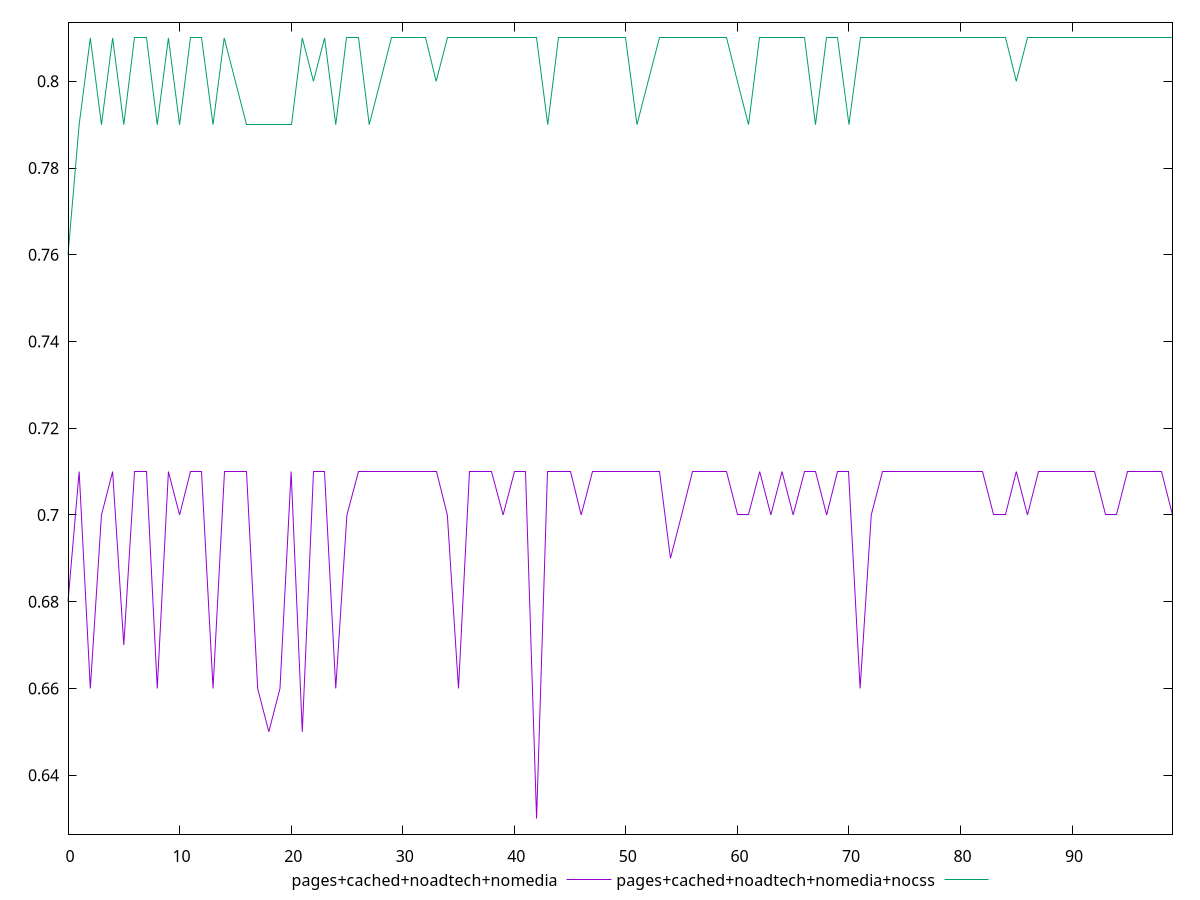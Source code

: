 reset

$pagesCachedNoadtechNomedia <<EOF
0 0.68
1 0.71
2 0.66
3 0.7
4 0.71
5 0.67
6 0.71
7 0.71
8 0.66
9 0.71
10 0.7
11 0.71
12 0.71
13 0.66
14 0.71
15 0.71
16 0.71
17 0.66
18 0.65
19 0.66
20 0.71
21 0.65
22 0.71
23 0.71
24 0.66
25 0.7
26 0.71
27 0.71
28 0.71
29 0.71
30 0.71
31 0.71
32 0.71
33 0.71
34 0.7
35 0.66
36 0.71
37 0.71
38 0.71
39 0.7
40 0.71
41 0.71
42 0.63
43 0.71
44 0.71
45 0.71
46 0.7
47 0.71
48 0.71
49 0.71
50 0.71
51 0.71
52 0.71
53 0.71
54 0.69
55 0.7
56 0.71
57 0.71
58 0.71
59 0.71
60 0.7
61 0.7
62 0.71
63 0.7
64 0.71
65 0.7
66 0.71
67 0.71
68 0.7
69 0.71
70 0.71
71 0.66
72 0.7
73 0.71
74 0.71
75 0.71
76 0.71
77 0.71
78 0.71
79 0.71
80 0.71
81 0.71
82 0.71
83 0.7
84 0.7
85 0.71
86 0.7
87 0.71
88 0.71
89 0.71
90 0.71
91 0.71
92 0.71
93 0.7
94 0.7
95 0.71
96 0.71
97 0.71
98 0.71
99 0.7
EOF

$pagesCachedNoadtechNomediaNocss <<EOF
0 0.76
1 0.79
2 0.81
3 0.79
4 0.81
5 0.79
6 0.81
7 0.81
8 0.79
9 0.81
10 0.79
11 0.81
12 0.81
13 0.79
14 0.81
15 0.8
16 0.79
17 0.79
18 0.79
19 0.79
20 0.79
21 0.81
22 0.8
23 0.81
24 0.79
25 0.81
26 0.81
27 0.79
28 0.8
29 0.81
30 0.81
31 0.81
32 0.81
33 0.8
34 0.81
35 0.81
36 0.81
37 0.81
38 0.81
39 0.81
40 0.81
41 0.81
42 0.81
43 0.79
44 0.81
45 0.81
46 0.81
47 0.81
48 0.81
49 0.81
50 0.81
51 0.79
52 0.8
53 0.81
54 0.81
55 0.81
56 0.81
57 0.81
58 0.81
59 0.81
60 0.8
61 0.79
62 0.81
63 0.81
64 0.81
65 0.81
66 0.81
67 0.79
68 0.81
69 0.81
70 0.79
71 0.81
72 0.81
73 0.81
74 0.81
75 0.81
76 0.81
77 0.81
78 0.81
79 0.81
80 0.81
81 0.81
82 0.81
83 0.81
84 0.81
85 0.8
86 0.81
87 0.81
88 0.81
89 0.81
90 0.81
91 0.81
92 0.81
93 0.81
94 0.81
95 0.81
96 0.81
97 0.81
98 0.81
99 0.81
EOF

set key outside below
set xrange [0:99]
set yrange [0.6264:0.8136000000000001]
set trange [0.6264:0.8136000000000001]
set terminal svg size 640, 520 enhanced background rgb 'white'
set output "report_00016_2021-02-10T13-31-48.338Z/meta/score/comparison/line/3_vs_4.svg"

plot $pagesCachedNoadtechNomedia title "pages+cached+noadtech+nomedia" with line, \
     $pagesCachedNoadtechNomediaNocss title "pages+cached+noadtech+nomedia+nocss" with line

reset
